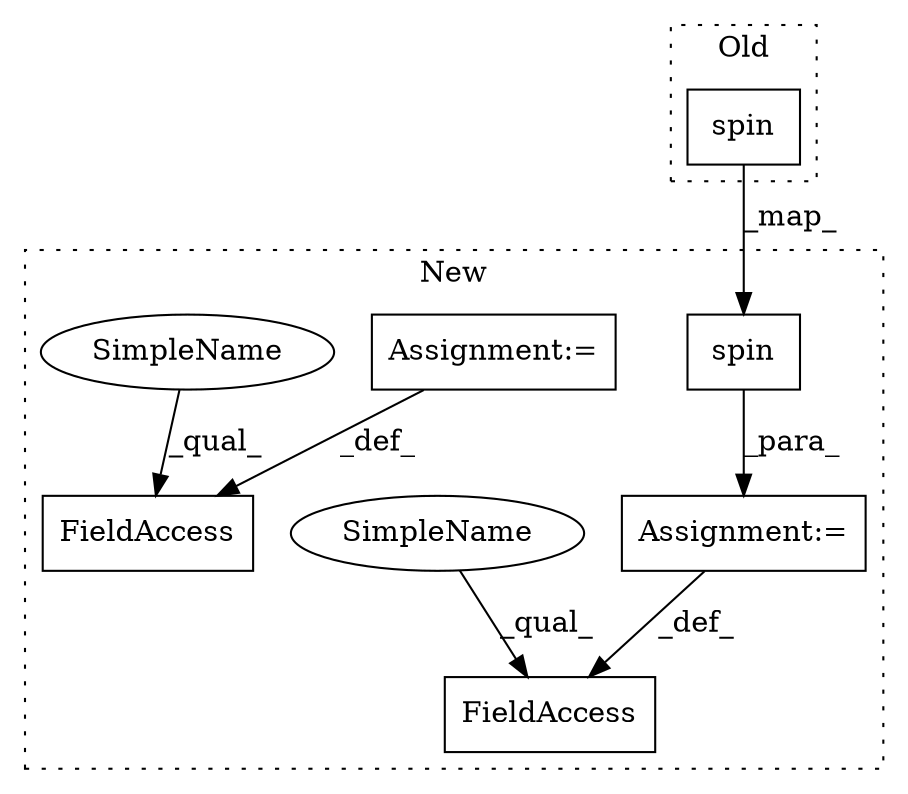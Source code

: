 digraph G {
subgraph cluster0 {
1 [label="spin" a="32" s="1277,1376" l="5,1" shape="box"];
label = "Old";
style="dotted";
}
subgraph cluster1 {
2 [label="spin" a="32" s="1313,1412" l="5,1" shape="box"];
3 [label="FieldAccess" a="22" s="1290" l="18" shape="box"];
4 [label="Assignment:=" a="7" s="1308" l="1" shape="box"];
5 [label="FieldAccess" a="22" s="1581" l="19" shape="box"];
6 [label="Assignment:=" a="7" s="1600" l="1" shape="box"];
7 [label="SimpleName" a="42" s="1290" l="4" shape="ellipse"];
8 [label="SimpleName" a="42" s="1581" l="4" shape="ellipse"];
label = "New";
style="dotted";
}
1 -> 2 [label="_map_"];
2 -> 4 [label="_para_"];
4 -> 3 [label="_def_"];
6 -> 5 [label="_def_"];
7 -> 3 [label="_qual_"];
8 -> 5 [label="_qual_"];
}